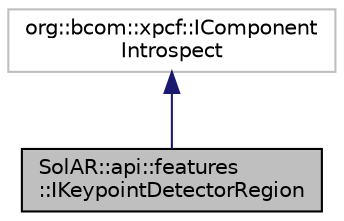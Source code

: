 digraph "SolAR::api::features::IKeypointDetectorRegion"
{
 // LATEX_PDF_SIZE
  edge [fontname="Helvetica",fontsize="10",labelfontname="Helvetica",labelfontsize="10"];
  node [fontname="Helvetica",fontsize="10",shape=record];
  Node1 [label="SolAR::api::features\l::IKeypointDetectorRegion",height=0.2,width=0.4,color="black", fillcolor="grey75", style="filled", fontcolor="black",tooltip="Detects the keypoints from given region of an image. UUID: 64ccce51-b445-4ec5-a0fa-44156e8bc370"];
  Node2 -> Node1 [dir="back",color="midnightblue",fontsize="10",style="solid",fontname="Helvetica"];
  Node2 [label="org::bcom::xpcf::IComponent\lIntrospect",height=0.2,width=0.4,color="grey75", fillcolor="white", style="filled",tooltip=" "];
}
